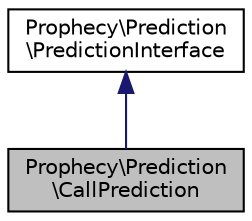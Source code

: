 digraph "Prophecy\Prediction\CallPrediction"
{
  edge [fontname="Helvetica",fontsize="10",labelfontname="Helvetica",labelfontsize="10"];
  node [fontname="Helvetica",fontsize="10",shape=record];
  Node0 [label="Prophecy\\Prediction\l\\CallPrediction",height=0.2,width=0.4,color="black", fillcolor="grey75", style="filled", fontcolor="black"];
  Node1 -> Node0 [dir="back",color="midnightblue",fontsize="10",style="solid",fontname="Helvetica"];
  Node1 [label="Prophecy\\Prediction\l\\PredictionInterface",height=0.2,width=0.4,color="black", fillcolor="white", style="filled",URL="$interfaceProphecy_1_1Prediction_1_1PredictionInterface.html"];
}
